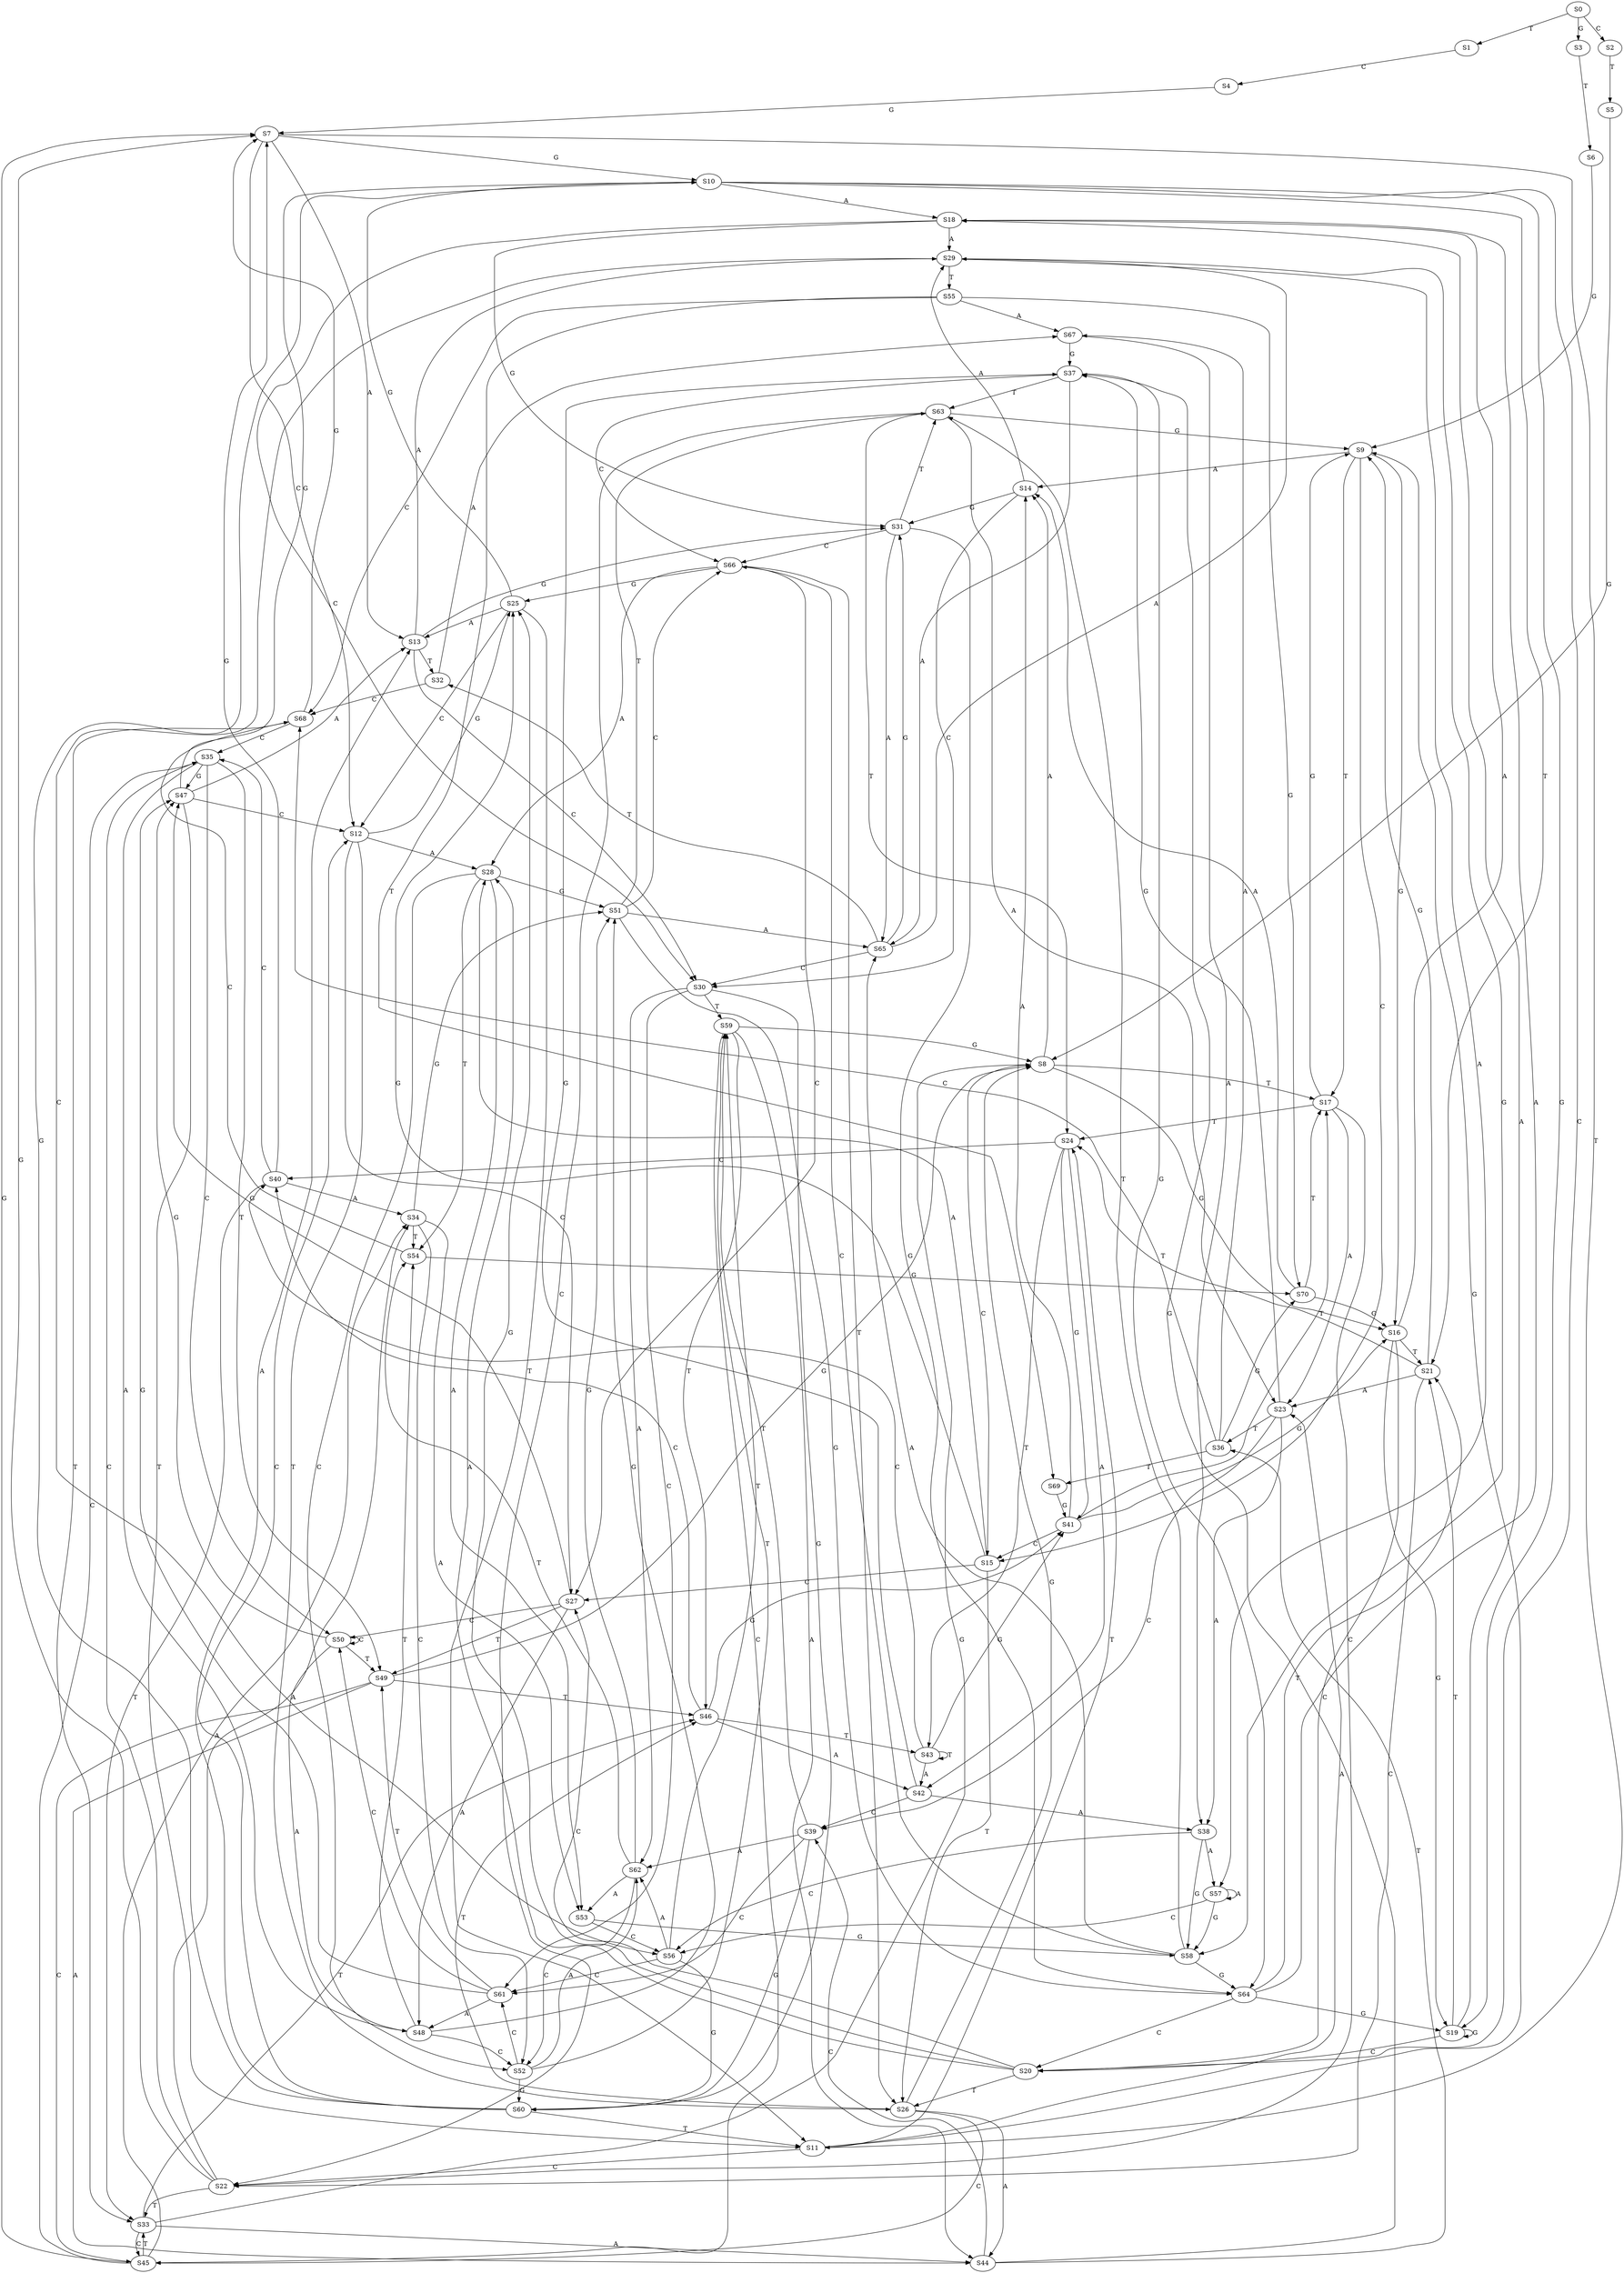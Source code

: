 strict digraph  {
	S0 -> S1 [ label = T ];
	S0 -> S2 [ label = C ];
	S0 -> S3 [ label = G ];
	S1 -> S4 [ label = C ];
	S2 -> S5 [ label = T ];
	S3 -> S6 [ label = T ];
	S4 -> S7 [ label = G ];
	S5 -> S8 [ label = G ];
	S6 -> S9 [ label = G ];
	S7 -> S10 [ label = G ];
	S7 -> S11 [ label = T ];
	S7 -> S12 [ label = C ];
	S7 -> S13 [ label = A ];
	S8 -> S14 [ label = A ];
	S8 -> S15 [ label = C ];
	S8 -> S16 [ label = G ];
	S8 -> S17 [ label = T ];
	S9 -> S17 [ label = T ];
	S9 -> S16 [ label = G ];
	S9 -> S14 [ label = A ];
	S9 -> S15 [ label = C ];
	S10 -> S18 [ label = A ];
	S10 -> S19 [ label = G ];
	S10 -> S20 [ label = C ];
	S10 -> S21 [ label = T ];
	S11 -> S22 [ label = C ];
	S11 -> S23 [ label = A ];
	S11 -> S9 [ label = G ];
	S11 -> S24 [ label = T ];
	S12 -> S25 [ label = G ];
	S12 -> S26 [ label = T ];
	S12 -> S27 [ label = C ];
	S12 -> S28 [ label = A ];
	S13 -> S29 [ label = A ];
	S13 -> S30 [ label = C ];
	S13 -> S31 [ label = G ];
	S13 -> S32 [ label = T ];
	S14 -> S31 [ label = G ];
	S14 -> S30 [ label = C ];
	S14 -> S29 [ label = A ];
	S15 -> S27 [ label = C ];
	S15 -> S25 [ label = G ];
	S15 -> S26 [ label = T ];
	S15 -> S28 [ label = A ];
	S16 -> S19 [ label = G ];
	S16 -> S20 [ label = C ];
	S16 -> S18 [ label = A ];
	S16 -> S21 [ label = T ];
	S17 -> S22 [ label = C ];
	S17 -> S24 [ label = T ];
	S17 -> S9 [ label = G ];
	S17 -> S23 [ label = A ];
	S18 -> S29 [ label = A ];
	S18 -> S31 [ label = G ];
	S18 -> S30 [ label = C ];
	S19 -> S21 [ label = T ];
	S19 -> S20 [ label = C ];
	S19 -> S19 [ label = G ];
	S19 -> S18 [ label = A ];
	S20 -> S26 [ label = T ];
	S20 -> S27 [ label = C ];
	S20 -> S28 [ label = A ];
	S20 -> S25 [ label = G ];
	S21 -> S23 [ label = A ];
	S21 -> S22 [ label = C ];
	S21 -> S9 [ label = G ];
	S21 -> S24 [ label = T ];
	S22 -> S33 [ label = T ];
	S22 -> S7 [ label = G ];
	S22 -> S34 [ label = A ];
	S22 -> S35 [ label = C ];
	S23 -> S36 [ label = T ];
	S23 -> S37 [ label = G ];
	S23 -> S38 [ label = A ];
	S23 -> S39 [ label = C ];
	S24 -> S40 [ label = C ];
	S24 -> S41 [ label = G ];
	S24 -> S42 [ label = A ];
	S24 -> S43 [ label = T ];
	S25 -> S10 [ label = G ];
	S25 -> S13 [ label = A ];
	S25 -> S11 [ label = T ];
	S25 -> S12 [ label = C ];
	S26 -> S44 [ label = A ];
	S26 -> S45 [ label = C ];
	S26 -> S46 [ label = T ];
	S26 -> S8 [ label = G ];
	S27 -> S47 [ label = G ];
	S27 -> S48 [ label = A ];
	S27 -> S49 [ label = T ];
	S27 -> S50 [ label = C ];
	S28 -> S51 [ label = G ];
	S28 -> S52 [ label = C ];
	S28 -> S53 [ label = A ];
	S28 -> S54 [ label = T ];
	S29 -> S55 [ label = T ];
	S29 -> S56 [ label = C ];
	S29 -> S57 [ label = A ];
	S29 -> S58 [ label = G ];
	S30 -> S59 [ label = T ];
	S30 -> S60 [ label = G ];
	S30 -> S61 [ label = C ];
	S30 -> S62 [ label = A ];
	S31 -> S63 [ label = T ];
	S31 -> S64 [ label = G ];
	S31 -> S65 [ label = A ];
	S31 -> S66 [ label = C ];
	S32 -> S67 [ label = A ];
	S32 -> S68 [ label = C ];
	S33 -> S8 [ label = G ];
	S33 -> S45 [ label = C ];
	S33 -> S44 [ label = A ];
	S33 -> S46 [ label = T ];
	S34 -> S54 [ label = T ];
	S34 -> S52 [ label = C ];
	S34 -> S53 [ label = A ];
	S34 -> S51 [ label = G ];
	S35 -> S50 [ label = C ];
	S35 -> S48 [ label = A ];
	S35 -> S49 [ label = T ];
	S35 -> S47 [ label = G ];
	S36 -> S68 [ label = C ];
	S36 -> S67 [ label = A ];
	S36 -> S69 [ label = T ];
	S36 -> S70 [ label = G ];
	S37 -> S63 [ label = T ];
	S37 -> S65 [ label = A ];
	S37 -> S66 [ label = C ];
	S37 -> S64 [ label = G ];
	S38 -> S58 [ label = G ];
	S38 -> S57 [ label = A ];
	S38 -> S56 [ label = C ];
	S39 -> S60 [ label = G ];
	S39 -> S59 [ label = T ];
	S39 -> S62 [ label = A ];
	S39 -> S61 [ label = C ];
	S40 -> S34 [ label = A ];
	S40 -> S35 [ label = C ];
	S40 -> S7 [ label = G ];
	S40 -> S33 [ label = T ];
	S41 -> S16 [ label = G ];
	S41 -> S15 [ label = C ];
	S41 -> S17 [ label = T ];
	S41 -> S14 [ label = A ];
	S42 -> S39 [ label = C ];
	S42 -> S37 [ label = G ];
	S42 -> S38 [ label = A ];
	S43 -> S41 [ label = G ];
	S43 -> S43 [ label = T ];
	S43 -> S40 [ label = C ];
	S43 -> S42 [ label = A ];
	S44 -> S37 [ label = G ];
	S44 -> S36 [ label = T ];
	S44 -> S39 [ label = C ];
	S45 -> S33 [ label = T ];
	S45 -> S7 [ label = G ];
	S45 -> S35 [ label = C ];
	S45 -> S34 [ label = A ];
	S46 -> S40 [ label = C ];
	S46 -> S43 [ label = T ];
	S46 -> S41 [ label = G ];
	S46 -> S42 [ label = A ];
	S47 -> S13 [ label = A ];
	S47 -> S10 [ label = G ];
	S47 -> S11 [ label = T ];
	S47 -> S12 [ label = C ];
	S48 -> S51 [ label = G ];
	S48 -> S54 [ label = T ];
	S48 -> S52 [ label = C ];
	S49 -> S8 [ label = G ];
	S49 -> S45 [ label = C ];
	S49 -> S46 [ label = T ];
	S49 -> S44 [ label = A ];
	S50 -> S47 [ label = G ];
	S50 -> S50 [ label = C ];
	S50 -> S48 [ label = A ];
	S50 -> S49 [ label = T ];
	S51 -> S64 [ label = G ];
	S51 -> S63 [ label = T ];
	S51 -> S65 [ label = A ];
	S51 -> S66 [ label = C ];
	S52 -> S59 [ label = T ];
	S52 -> S60 [ label = G ];
	S52 -> S62 [ label = A ];
	S52 -> S61 [ label = C ];
	S53 -> S58 [ label = G ];
	S53 -> S56 [ label = C ];
	S54 -> S68 [ label = C ];
	S54 -> S70 [ label = G ];
	S55 -> S67 [ label = A ];
	S55 -> S68 [ label = C ];
	S55 -> S70 [ label = G ];
	S55 -> S69 [ label = T ];
	S56 -> S62 [ label = A ];
	S56 -> S61 [ label = C ];
	S56 -> S60 [ label = G ];
	S56 -> S59 [ label = T ];
	S57 -> S58 [ label = G ];
	S57 -> S56 [ label = C ];
	S57 -> S57 [ label = A ];
	S58 -> S63 [ label = T ];
	S58 -> S65 [ label = A ];
	S58 -> S66 [ label = C ];
	S58 -> S64 [ label = G ];
	S59 -> S44 [ label = A ];
	S59 -> S45 [ label = C ];
	S59 -> S46 [ label = T ];
	S59 -> S8 [ label = G ];
	S60 -> S10 [ label = G ];
	S60 -> S13 [ label = A ];
	S60 -> S11 [ label = T ];
	S60 -> S12 [ label = C ];
	S61 -> S50 [ label = C ];
	S61 -> S48 [ label = A ];
	S61 -> S49 [ label = T ];
	S61 -> S47 [ label = G ];
	S62 -> S51 [ label = G ];
	S62 -> S52 [ label = C ];
	S62 -> S53 [ label = A ];
	S62 -> S54 [ label = T ];
	S63 -> S23 [ label = A ];
	S63 -> S22 [ label = C ];
	S63 -> S9 [ label = G ];
	S63 -> S24 [ label = T ];
	S64 -> S18 [ label = A ];
	S64 -> S19 [ label = G ];
	S64 -> S21 [ label = T ];
	S64 -> S20 [ label = C ];
	S65 -> S29 [ label = A ];
	S65 -> S30 [ label = C ];
	S65 -> S32 [ label = T ];
	S65 -> S31 [ label = G ];
	S66 -> S27 [ label = C ];
	S66 -> S28 [ label = A ];
	S66 -> S25 [ label = G ];
	S66 -> S26 [ label = T ];
	S67 -> S37 [ label = G ];
	S67 -> S38 [ label = A ];
	S68 -> S35 [ label = C ];
	S68 -> S7 [ label = G ];
	S68 -> S33 [ label = T ];
	S69 -> S41 [ label = G ];
	S70 -> S16 [ label = G ];
	S70 -> S14 [ label = A ];
	S70 -> S17 [ label = T ];
}
